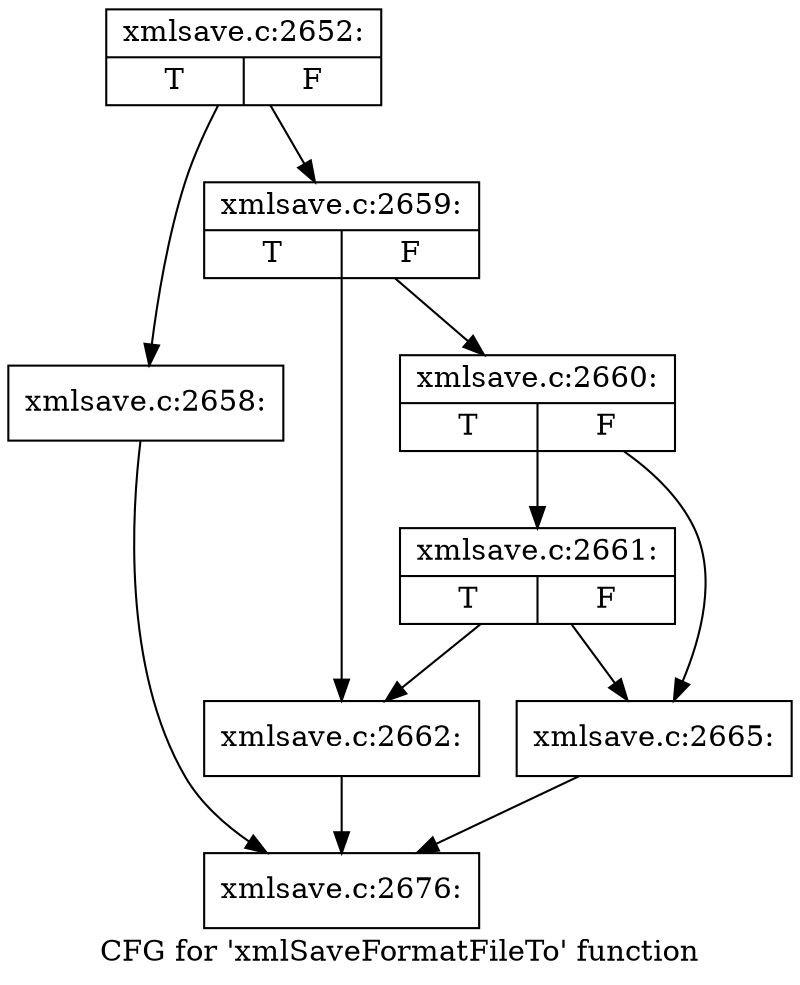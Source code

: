 digraph "CFG for 'xmlSaveFormatFileTo' function" {
	label="CFG for 'xmlSaveFormatFileTo' function";

	Node0x5796240 [shape=record,label="{xmlsave.c:2652:|{<s0>T|<s1>F}}"];
	Node0x5796240 -> Node0x57976d0;
	Node0x5796240 -> Node0x5797720;
	Node0x57976d0 [shape=record,label="{xmlsave.c:2658:}"];
	Node0x57976d0 -> Node0x5790f10;
	Node0x5797720 [shape=record,label="{xmlsave.c:2659:|{<s0>T|<s1>F}}"];
	Node0x5797720 -> Node0x5797be0;
	Node0x5797720 -> Node0x5797c80;
	Node0x5797c80 [shape=record,label="{xmlsave.c:2660:|{<s0>T|<s1>F}}"];
	Node0x5797c80 -> Node0x5797f90;
	Node0x5797c80 -> Node0x5797c30;
	Node0x5797f90 [shape=record,label="{xmlsave.c:2661:|{<s0>T|<s1>F}}"];
	Node0x5797f90 -> Node0x5797be0;
	Node0x5797f90 -> Node0x5797c30;
	Node0x5797be0 [shape=record,label="{xmlsave.c:2662:}"];
	Node0x5797be0 -> Node0x5790f10;
	Node0x5797c30 [shape=record,label="{xmlsave.c:2665:}"];
	Node0x5797c30 -> Node0x5790f10;
	Node0x5790f10 [shape=record,label="{xmlsave.c:2676:}"];
}

